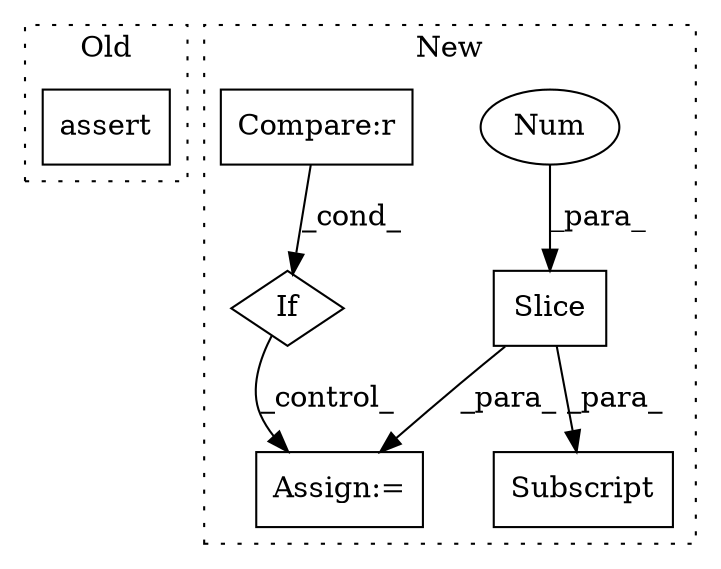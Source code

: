digraph G {
subgraph cluster0 {
1 [label="assert" a="65" s="623" l="7" shape="box"];
label = "Old";
style="dotted";
}
subgraph cluster1 {
2 [label="Slice" a="80" s="470" l="4" shape="box"];
3 [label="Num" a="76" s="472" l="2" shape="ellipse"];
4 [label="Subscript" a="63" s="461,0" l="14,0" shape="box"];
5 [label="Assign:=" a="68" s="493" l="4" shape="box"];
6 [label="If" a="96" s="390" l="3" shape="diamond"];
7 [label="Compare:r" a="40" s="393" l="8" shape="box"];
label = "New";
style="dotted";
}
2 -> 4 [label="_para_"];
2 -> 5 [label="_para_"];
3 -> 2 [label="_para_"];
6 -> 5 [label="_control_"];
7 -> 6 [label="_cond_"];
}